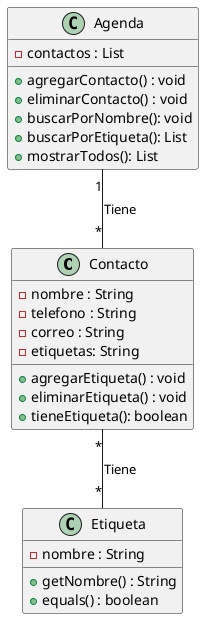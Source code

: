 @startuml

class Contacto {
- nombre : String
- telefono : String
- correo : String
- etiquetas: String
+ agregarEtiqueta() : void
+ eliminarEtiqueta() : void
+ tieneEtiqueta(): boolean
}

class Etiqueta {
- nombre : String
+ getNombre() : String
+ equals() : boolean
}

class Agenda {
- contactos : List
+ agregarContacto() : void
+ eliminarContacto() : void
+ buscarPorNombre(): void
+ buscarPorEtiqueta(): List
+ mostrarTodos(): List
}

Contacto "*" -- "*" Etiqueta : Tiene
Agenda "1" -- "*" Contacto : Tiene
@enduml